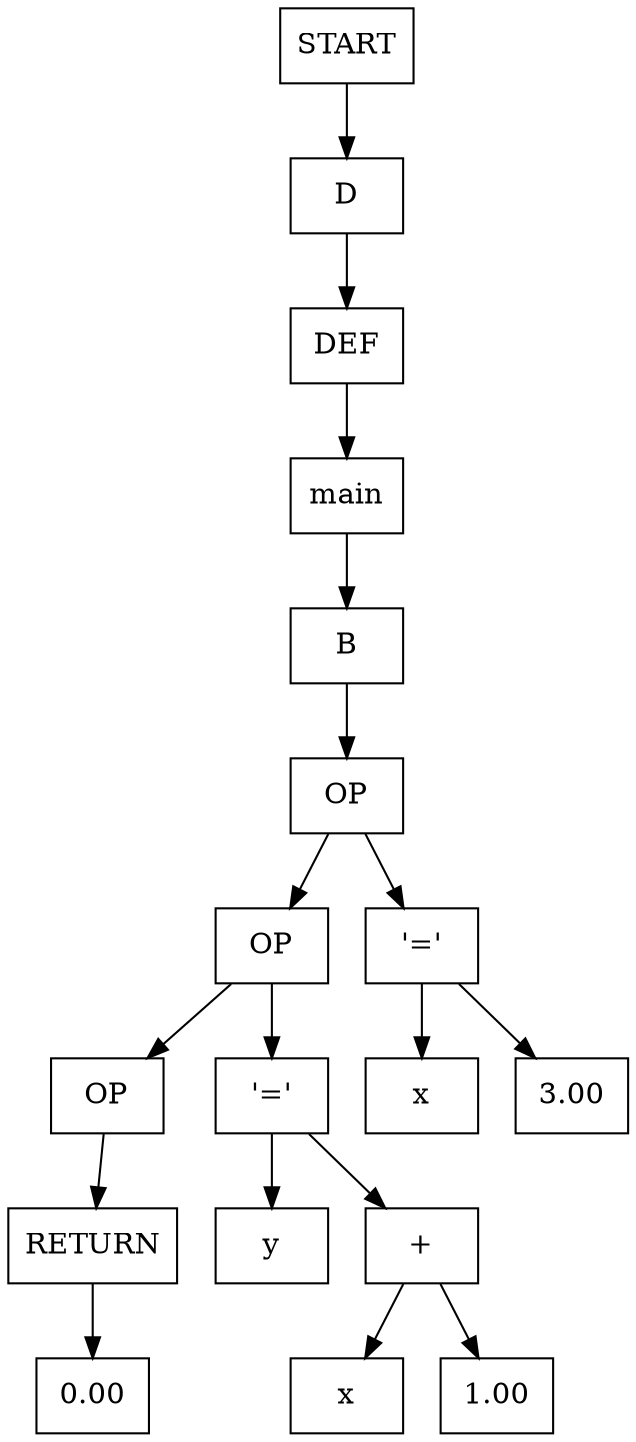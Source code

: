 digraph {
node0x557b38f01b80 [label="START", shape=box];
node0x557b38f023f0 [label="D", shape=box];
node0x557b38f01b80 -> node0x557b38f023f0
node0x557b38f01bf0 [label="DEF", shape=box];
node0x557b38f023f0 -> node0x557b38f01bf0
node0x557b38f01c60 [label="main", shape=box];
node0x557b38f01bf0 -> node0x557b38f01c60
node0x557b38f02460 [label="B", shape=box];
node0x557b38f01c60 -> node0x557b38f02460
node0x557b38f024d0 [label="OP", shape=box];
node0x557b38f02460 -> node0x557b38f024d0
node0x557b38f02540 [label="OP", shape=box];
node0x557b38f01e90 [label="'='", shape=box];
node0x557b38f024d0 -> node0x557b38f02540
node0x557b38f024d0 -> node0x557b38f01e90
node0x557b38f01e20 [label="x", shape=box];
node0x557b38f01f00 [label="3.00", shape=box];
node0x557b38f01e90 -> node0x557b38f01e20
node0x557b38f01e90 -> node0x557b38f01f00
node0x557b38f02620 [label="OP", shape=box];
node0x557b38f02010 [label="'='", shape=box];
node0x557b38f02540 -> node0x557b38f02620
node0x557b38f02540 -> node0x557b38f02010
node0x557b38f01fa0 [label="y", shape=box];
node0x557b38f025b0 [label="+", shape=box];
node0x557b38f02010 -> node0x557b38f01fa0
node0x557b38f02010 -> node0x557b38f025b0
node0x557b38f02080 [label="x", shape=box];
node0x557b38f02160 [label="1.00", shape=box];
node0x557b38f025b0 -> node0x557b38f02080
node0x557b38f025b0 -> node0x557b38f02160
node0x557b38f02200 [label="RETURN", shape=box];
node0x557b38f02620 -> node0x557b38f02200
node0x557b38f02270 [label="0.00", shape=box];
node0x557b38f02200 -> node0x557b38f02270
}
